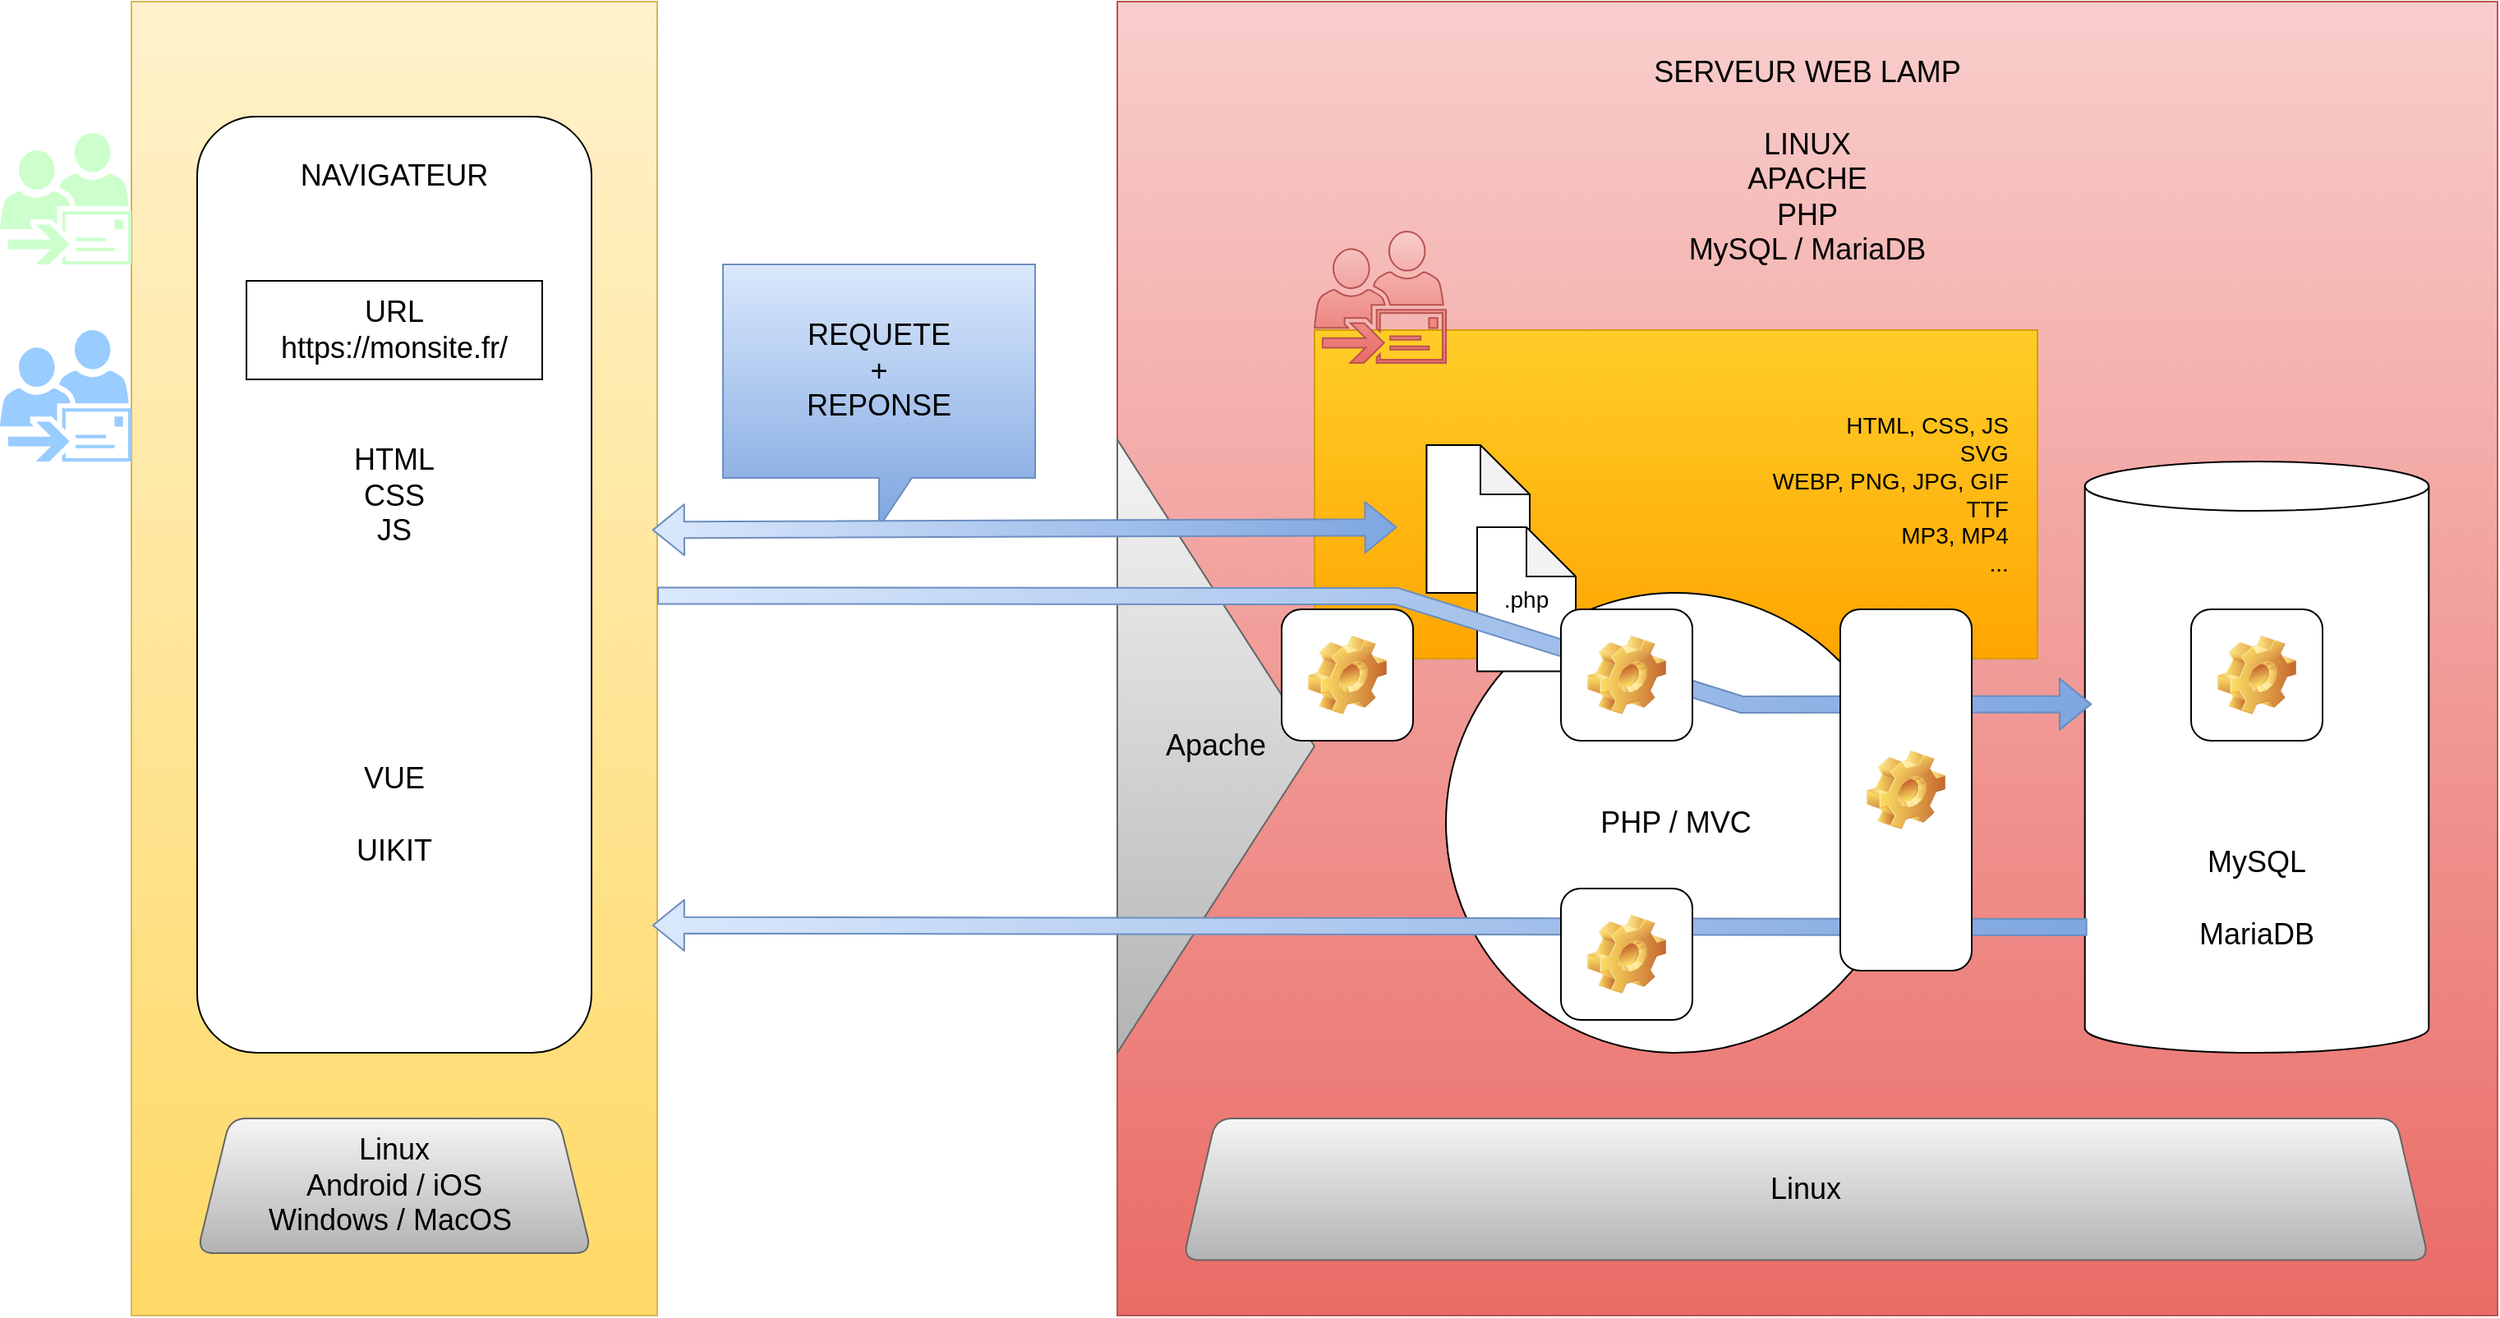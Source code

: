 <mxfile version="13.6.5">
    <diagram id="X-h7fP35t88OqVQAyo-T" name="Page-1">
        <mxGraphModel dx="1629" dy="1190" grid="1" gridSize="10" guides="1" tooltips="1" connect="1" arrows="1" fold="1" page="1" pageScale="1" pageWidth="1600" pageHeight="900" math="0" shadow="0">
            <root>
                <mxCell id="0"/>
                <mxCell id="1" parent="0"/>
                <mxCell id="61" value="&lt;font style=&quot;font-size: 18px&quot;&gt;SERVEUR WEB LAMP&lt;br&gt;&lt;br&gt;LINUX&lt;br&gt;APACHE&lt;br&gt;PHP&lt;br&gt;MySQL / MariaDB&lt;br&gt;&lt;br&gt;&lt;br&gt;&lt;br&gt;&lt;br&gt;&lt;br&gt;&lt;br&gt;&lt;br&gt;&lt;br&gt;&lt;br&gt;&lt;br&gt;&lt;br&gt;&lt;br&gt;&lt;br&gt;&lt;br&gt;&lt;br&gt;&lt;br&gt;&lt;br&gt;&lt;br&gt;&lt;br&gt;&lt;br&gt;&lt;br&gt;&lt;br&gt;&lt;br&gt;&lt;br&gt;&lt;br&gt;&lt;br&gt;&lt;br&gt;&lt;br&gt;&lt;/font&gt;" style="whiteSpace=wrap;html=1;fillColor=#f8cecc;strokeColor=#b85450;gradientColor=#ea6b66;" parent="1" vertex="1">
                    <mxGeometry x="720" y="40" width="840" height="800" as="geometry"/>
                </mxCell>
                <mxCell id="116" value="&lt;font style=&quot;font-size: 18px&quot;&gt;FRONT&lt;br&gt;&lt;br&gt;&lt;br&gt;&lt;br&gt;&lt;br&gt;&lt;br&gt;&lt;br&gt;&lt;br&gt;&lt;br&gt;&lt;br&gt;&lt;br&gt;&lt;/font&gt;" style="whiteSpace=wrap;html=1;fillColor=#fff2cc;strokeColor=#d6b656;gradientColor=#ffd966;" vertex="1" parent="1">
                    <mxGeometry x="120" y="40" width="320" height="800" as="geometry"/>
                </mxCell>
                <mxCell id="146" value="" style="pointerEvents=1;shadow=0;dashed=0;html=1;strokeColor=none;labelPosition=center;verticalLabelPosition=bottom;verticalAlign=top;outlineConnect=0;align=center;shape=mxgraph.office.communications.dynamic_distribution_group;glass=0;fillColor=#99CCFF;" vertex="1" parent="1">
                    <mxGeometry x="40" y="240" width="80" height="80" as="geometry"/>
                </mxCell>
                <mxCell id="60" value="L1" parent="0"/>
                <mxCell id="98" value="" style="pointerEvents=1;shadow=0;dashed=0;html=1;strokeColor=none;labelPosition=center;verticalLabelPosition=bottom;verticalAlign=top;outlineConnect=0;align=center;shape=mxgraph.office.communications.dynamic_distribution_group;glass=0;fillColor=#CCFFCC;" parent="60" vertex="1">
                    <mxGeometry x="40" y="120" width="80" height="80" as="geometry"/>
                </mxCell>
                <mxCell id="100" value="&lt;font style=&quot;font-size: 18px&quot;&gt;NAVIGATEUR&lt;br&gt;&lt;br&gt;&lt;br&gt;&lt;br&gt;&lt;br&gt;&lt;br&gt;&lt;br&gt;&lt;br&gt;HTML&lt;br&gt;CSS&lt;br&gt;JS&lt;br&gt;&lt;br&gt;&lt;br&gt;&lt;br&gt;&lt;br&gt;&lt;br&gt;&lt;br&gt;VUE&lt;br&gt;&lt;br&gt;UIKIT&lt;br&gt;&lt;br&gt;&lt;br&gt;&lt;br&gt;&lt;br&gt;&lt;/font&gt;" style="whiteSpace=wrap;html=1;glass=0;shadow=0;rounded=1;" parent="60" vertex="1">
                    <mxGeometry x="160" y="110" width="240" height="570" as="geometry"/>
                </mxCell>
                <mxCell id="101" value="&lt;font style=&quot;font-size: 18px&quot;&gt;Linux&lt;br&gt;Android / iOS&lt;br&gt;Windows / MacOS&amp;nbsp;&lt;/font&gt;" style="shape=trapezoid;perimeter=trapezoidPerimeter;whiteSpace=wrap;html=1;fixedSize=1;shadow=0;glass=0;gradientColor=#b3b3b3;fillColor=#f5f5f5;strokeColor=#666666;rounded=1;" parent="60" vertex="1">
                    <mxGeometry x="160" y="720" width="240" height="81.96" as="geometry"/>
                </mxCell>
                <mxCell id="120" value="&lt;font style=&quot;font-size: 18px&quot;&gt;URL https://monsite.fr/&lt;/font&gt;" style="rounded=0;whiteSpace=wrap;html=1;" vertex="1" parent="60">
                    <mxGeometry x="190" y="210" width="180" height="60" as="geometry"/>
                </mxCell>
                <mxCell id="121" value="&lt;font style=&quot;font-size: 18px&quot;&gt;REQUETE&lt;br&gt;+&lt;br&gt;REPONSE&lt;/font&gt;" style="shape=callout;whiteSpace=wrap;html=1;perimeter=calloutPerimeter;gradientColor=#7ea6e0;fillColor=#dae8fc;strokeColor=#6c8ebf;" vertex="1" parent="60">
                    <mxGeometry x="480" y="200" width="190" height="160" as="geometry"/>
                </mxCell>
                <mxCell id="68" value="L2" parent="0"/>
                <mxCell id="152" value="&lt;font style=&quot;font-size: 14px&quot;&gt;HTML, CSS, JS&amp;nbsp; &amp;nbsp;&amp;nbsp;&lt;br&gt;SVG&amp;nbsp; &amp;nbsp;&amp;nbsp;&lt;br&gt;WEBP, PNG, JPG, GIF&amp;nbsp; &amp;nbsp;&amp;nbsp;&lt;br&gt;TTF&amp;nbsp; &amp;nbsp;&amp;nbsp;&lt;br&gt;MP3, MP4&amp;nbsp; &amp;nbsp;&amp;nbsp;&lt;br&gt;...&amp;nbsp; &amp;nbsp;&amp;nbsp;&lt;/font&gt;" style="whiteSpace=wrap;html=1;shadow=0;glass=0;align=right;gradientColor=#ffa500;fillColor=#ffcd28;strokeColor=#d79b00;" vertex="1" parent="68">
                    <mxGeometry x="840" y="240" width="440" height="200" as="geometry"/>
                </mxCell>
                <mxCell id="138" value="&lt;font style=&quot;font-size: 18px&quot;&gt;Apache&lt;/font&gt;" style="triangle;whiteSpace=wrap;html=1;gradientColor=#b3b3b3;fillColor=#f5f5f5;strokeColor=#666666;" vertex="1" parent="68">
                    <mxGeometry x="720" y="306.67" width="120" height="373.33" as="geometry"/>
                </mxCell>
                <mxCell id="135" value="&lt;font style=&quot;font-size: 18px&quot;&gt;&lt;br&gt;&lt;br&gt;&lt;br&gt;&lt;br&gt;&lt;br&gt;&lt;br&gt;&lt;br&gt;&lt;br&gt;MySQL&lt;br&gt;&lt;br&gt;MariaDB&lt;/font&gt;" style="shape=cylinder2;whiteSpace=wrap;html=1;boundedLbl=1;backgroundOutline=1;size=15;" vertex="1" parent="68">
                    <mxGeometry x="1308.86" y="320" width="209.29" height="360" as="geometry"/>
                </mxCell>
                <mxCell id="75" value="&lt;font style=&quot;font-size: 18px&quot;&gt;Linux&lt;/font&gt;" style="shape=trapezoid;perimeter=trapezoidPerimeter;whiteSpace=wrap;html=1;fixedSize=1;shadow=0;glass=0;gradientColor=#b3b3b3;fillColor=#f5f5f5;strokeColor=#666666;rounded=1;" parent="68" vertex="1">
                    <mxGeometry x="760" y="720" width="758.14" height="86.28" as="geometry"/>
                </mxCell>
                <mxCell id="117" value="&lt;font style=&quot;font-size: 18px&quot;&gt;PHP / MVC&lt;/font&gt;" style="ellipse;whiteSpace=wrap;html=1;aspect=fixed;" vertex="1" parent="68">
                    <mxGeometry x="920" y="400" width="280" height="280" as="geometry"/>
                </mxCell>
                <mxCell id="128" value="" style="shape=note;whiteSpace=wrap;html=1;backgroundOutline=1;darkOpacity=0.05;shadow=0;glass=0;" vertex="1" parent="68">
                    <mxGeometry x="908.21" y="310" width="62.79" height="90" as="geometry"/>
                </mxCell>
                <mxCell id="129" value="&lt;font style=&quot;font-size: 14px&quot;&gt;.php&lt;/font&gt;" style="shape=note;whiteSpace=wrap;html=1;backgroundOutline=1;darkOpacity=0.05;shadow=0;glass=0;" vertex="1" parent="68">
                    <mxGeometry x="939" y="360" width="60" height="87.78" as="geometry"/>
                </mxCell>
                <mxCell id="134" value="" style="icon;html=1;image=img/clipart/Gear_128x128.png;shadow=0;glass=0;" vertex="1" parent="68">
                    <mxGeometry x="1373.5" y="410" width="80" height="80" as="geometry"/>
                </mxCell>
                <mxCell id="139" value="" style="shape=flexArrow;endArrow=none;startArrow=block;html=1;exitX=0.02;exitY=0.504;exitDx=0;exitDy=0;entryX=0.989;entryY=0.391;entryDx=0;entryDy=0;entryPerimeter=0;gradientDirection=east;exitPerimeter=0;startFill=0;endFill=0;rounded=0;labelBackgroundColor=#FFFFFF;gradientColor=#7ea6e0;fillColor=#dae8fc;strokeColor=#6c8ebf;" edge="1" parent="68">
                    <mxGeometry width="50" height="50" relative="1" as="geometry">
                        <mxPoint x="1313.043" y="467.741" as="sourcePoint"/>
                        <mxPoint x="440" y="401.69" as="targetPoint"/>
                        <Array as="points">
                            <mxPoint x="1100" y="468"/>
                            <mxPoint x="890" y="402"/>
                        </Array>
                    </mxGeometry>
                </mxCell>
                <mxCell id="142" value="" style="icon;html=1;image=img/clipart/Gear_128x128.png;shadow=0;glass=0;" vertex="1" parent="68">
                    <mxGeometry x="990" y="410" width="80" height="80" as="geometry"/>
                </mxCell>
                <mxCell id="144" value="" style="icon;html=1;image=img/clipart/Gear_128x128.png;shadow=0;glass=0;" vertex="1" parent="68">
                    <mxGeometry x="820" y="410" width="80" height="80" as="geometry"/>
                </mxCell>
                <mxCell id="153" value="" style="pointerEvents=1;shadow=0;dashed=0;html=1;strokeColor=#b85450;labelPosition=center;verticalLabelPosition=bottom;verticalAlign=top;outlineConnect=0;align=center;shape=mxgraph.office.communications.dynamic_distribution_group;glass=0;fillColor=#f8cecc;gradientColor=#ea6b66;" vertex="1" parent="68">
                    <mxGeometry x="840" y="180" width="80" height="80" as="geometry"/>
                </mxCell>
                <mxCell id="85" value="L3" parent="0"/>
                <mxCell id="93" value="" style="shape=flexArrow;endArrow=classic;html=1;exitX=0.007;exitY=0.837;exitDx=0;exitDy=0;exitPerimeter=0;gradientDirection=east;entryX=0.989;entryY=0.703;entryDx=0;entryDy=0;entryPerimeter=0;gradientColor=#7ea6e0;fillColor=#dae8fc;strokeColor=#6c8ebf;" parent="85" edge="1">
                    <mxGeometry width="50" height="50" relative="1" as="geometry">
                        <mxPoint x="1310.322" y="603.532" as="sourcePoint"/>
                        <mxPoint x="436.92" y="602.4" as="targetPoint"/>
                    </mxGeometry>
                </mxCell>
                <mxCell id="86" value="" style="shape=flexArrow;endArrow=classic;startArrow=classic;html=1;exitX=0;exitY=0.5;exitDx=0;exitDy=0;entryX=0.989;entryY=0.391;entryDx=0;entryDy=0;entryPerimeter=0;gradientDirection=east;gradientColor=#7ea6e0;fillColor=#dae8fc;strokeColor=#6c8ebf;" parent="85" edge="1">
                    <mxGeometry width="50" height="50" relative="1" as="geometry">
                        <mxPoint x="890.286" y="360.001" as="sourcePoint"/>
                        <mxPoint x="436.92" y="361.69" as="targetPoint"/>
                    </mxGeometry>
                </mxCell>
                <mxCell id="126" value="" style="icon;html=1;image=img/clipart/Gear_128x128.png;shadow=0;glass=0;" vertex="1" parent="85">
                    <mxGeometry x="1160" y="410" width="80" height="220" as="geometry"/>
                </mxCell>
                <mxCell id="127" value="" style="icon;html=1;image=img/clipart/Gear_128x128.png;shadow=0;glass=0;" vertex="1" parent="85">
                    <mxGeometry x="990" y="580" width="80" height="80" as="geometry"/>
                </mxCell>
            </root>
        </mxGraphModel>
    </diagram>
</mxfile>